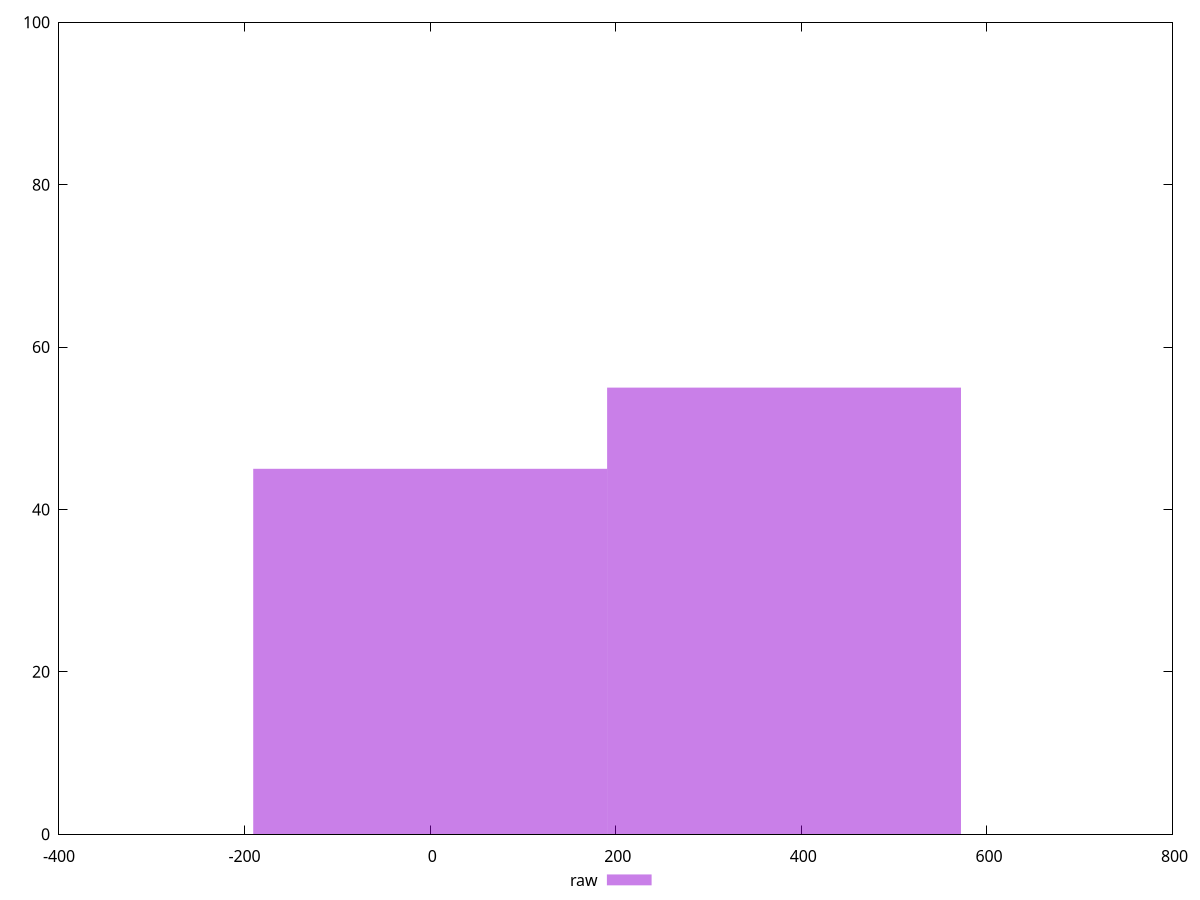 reset
set terminal svg size 640, 490 enhanced background rgb 'white'
set output "reprap/render-blocking-resources/samples/pages+cached+noexternal/raw/histogram.svg"

$raw <<EOF
0 45
381.37830040912615 55
EOF

set key outside below
set boxwidth 381.37830040912615
set yrange [0:100]
set style fill transparent solid 0.5 noborder

plot \
  $raw title "raw" with boxes, \


reset